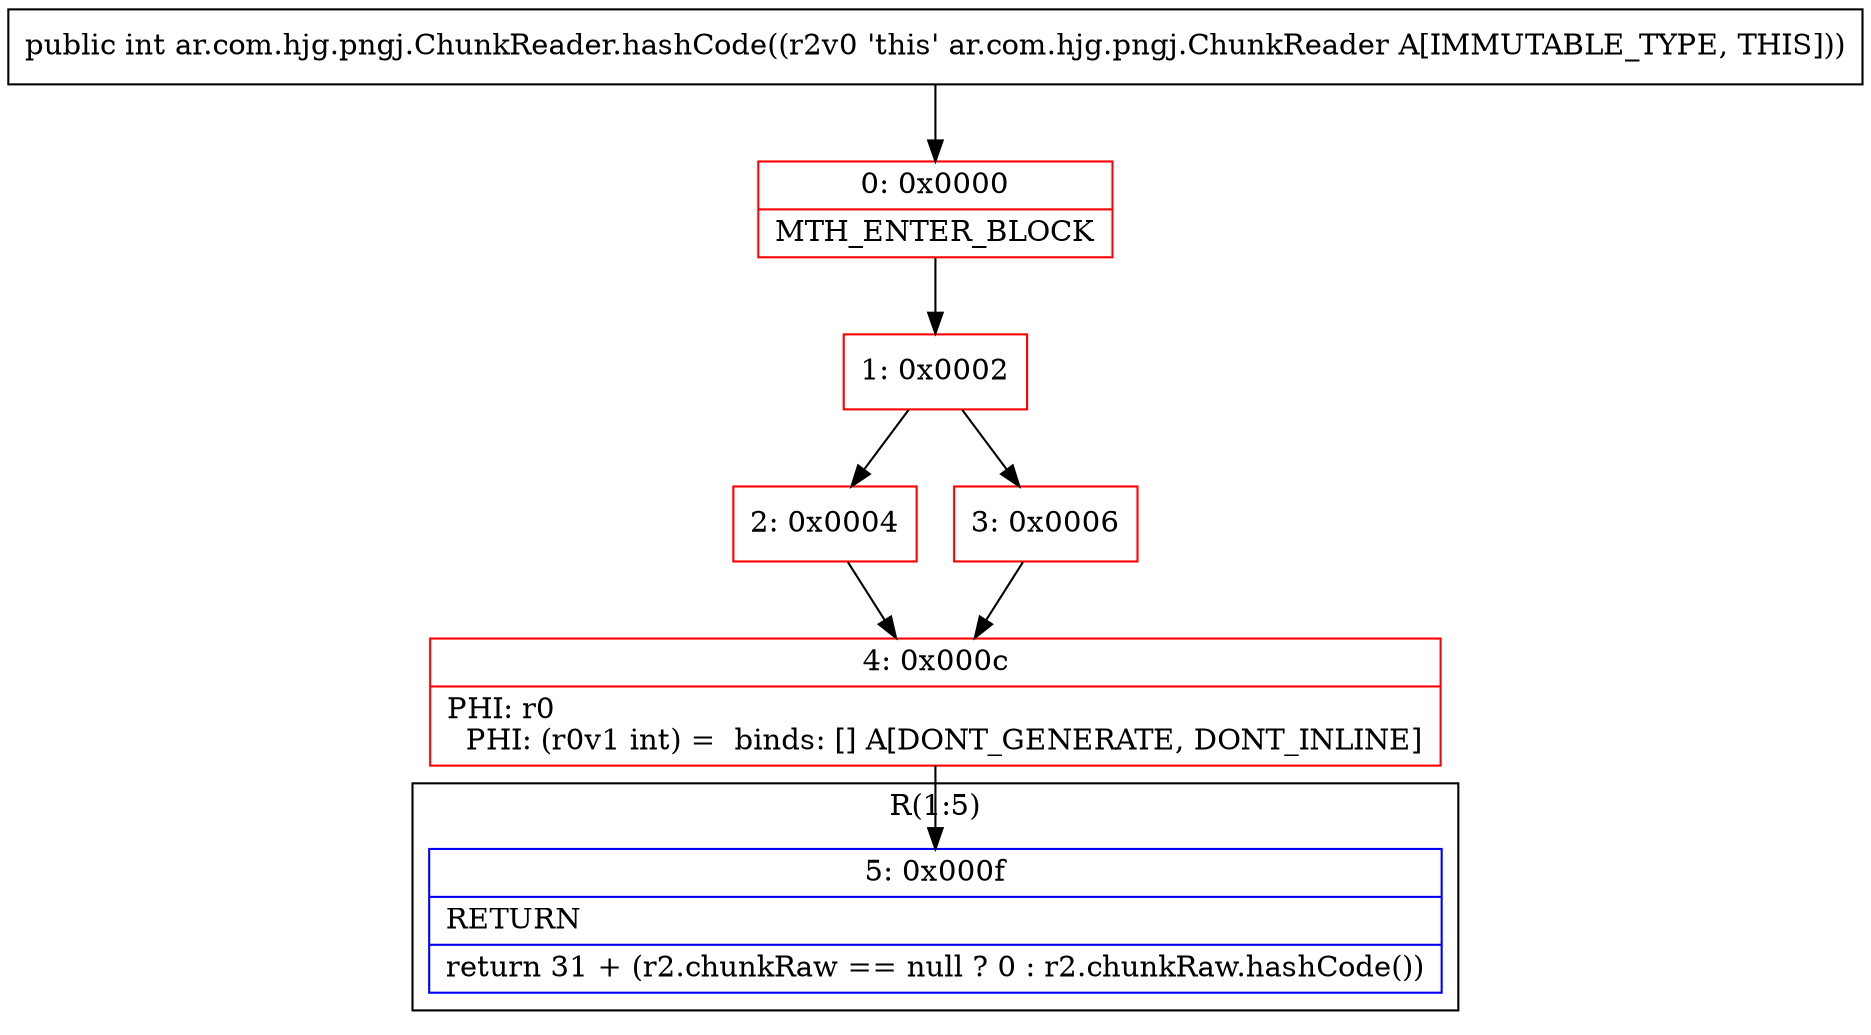digraph "CFG forar.com.hjg.pngj.ChunkReader.hashCode()I" {
subgraph cluster_Region_392065283 {
label = "R(1:5)";
node [shape=record,color=blue];
Node_5 [shape=record,label="{5\:\ 0x000f|RETURN\l|return 31 + (r2.chunkRaw == null ? 0 : r2.chunkRaw.hashCode())\l}"];
}
Node_0 [shape=record,color=red,label="{0\:\ 0x0000|MTH_ENTER_BLOCK\l}"];
Node_1 [shape=record,color=red,label="{1\:\ 0x0002}"];
Node_2 [shape=record,color=red,label="{2\:\ 0x0004}"];
Node_3 [shape=record,color=red,label="{3\:\ 0x0006}"];
Node_4 [shape=record,color=red,label="{4\:\ 0x000c|PHI: r0 \l  PHI: (r0v1 int) =  binds: [] A[DONT_GENERATE, DONT_INLINE]\l}"];
MethodNode[shape=record,label="{public int ar.com.hjg.pngj.ChunkReader.hashCode((r2v0 'this' ar.com.hjg.pngj.ChunkReader A[IMMUTABLE_TYPE, THIS])) }"];
MethodNode -> Node_0;
Node_0 -> Node_1;
Node_1 -> Node_2;
Node_1 -> Node_3;
Node_2 -> Node_4;
Node_3 -> Node_4;
Node_4 -> Node_5;
}

